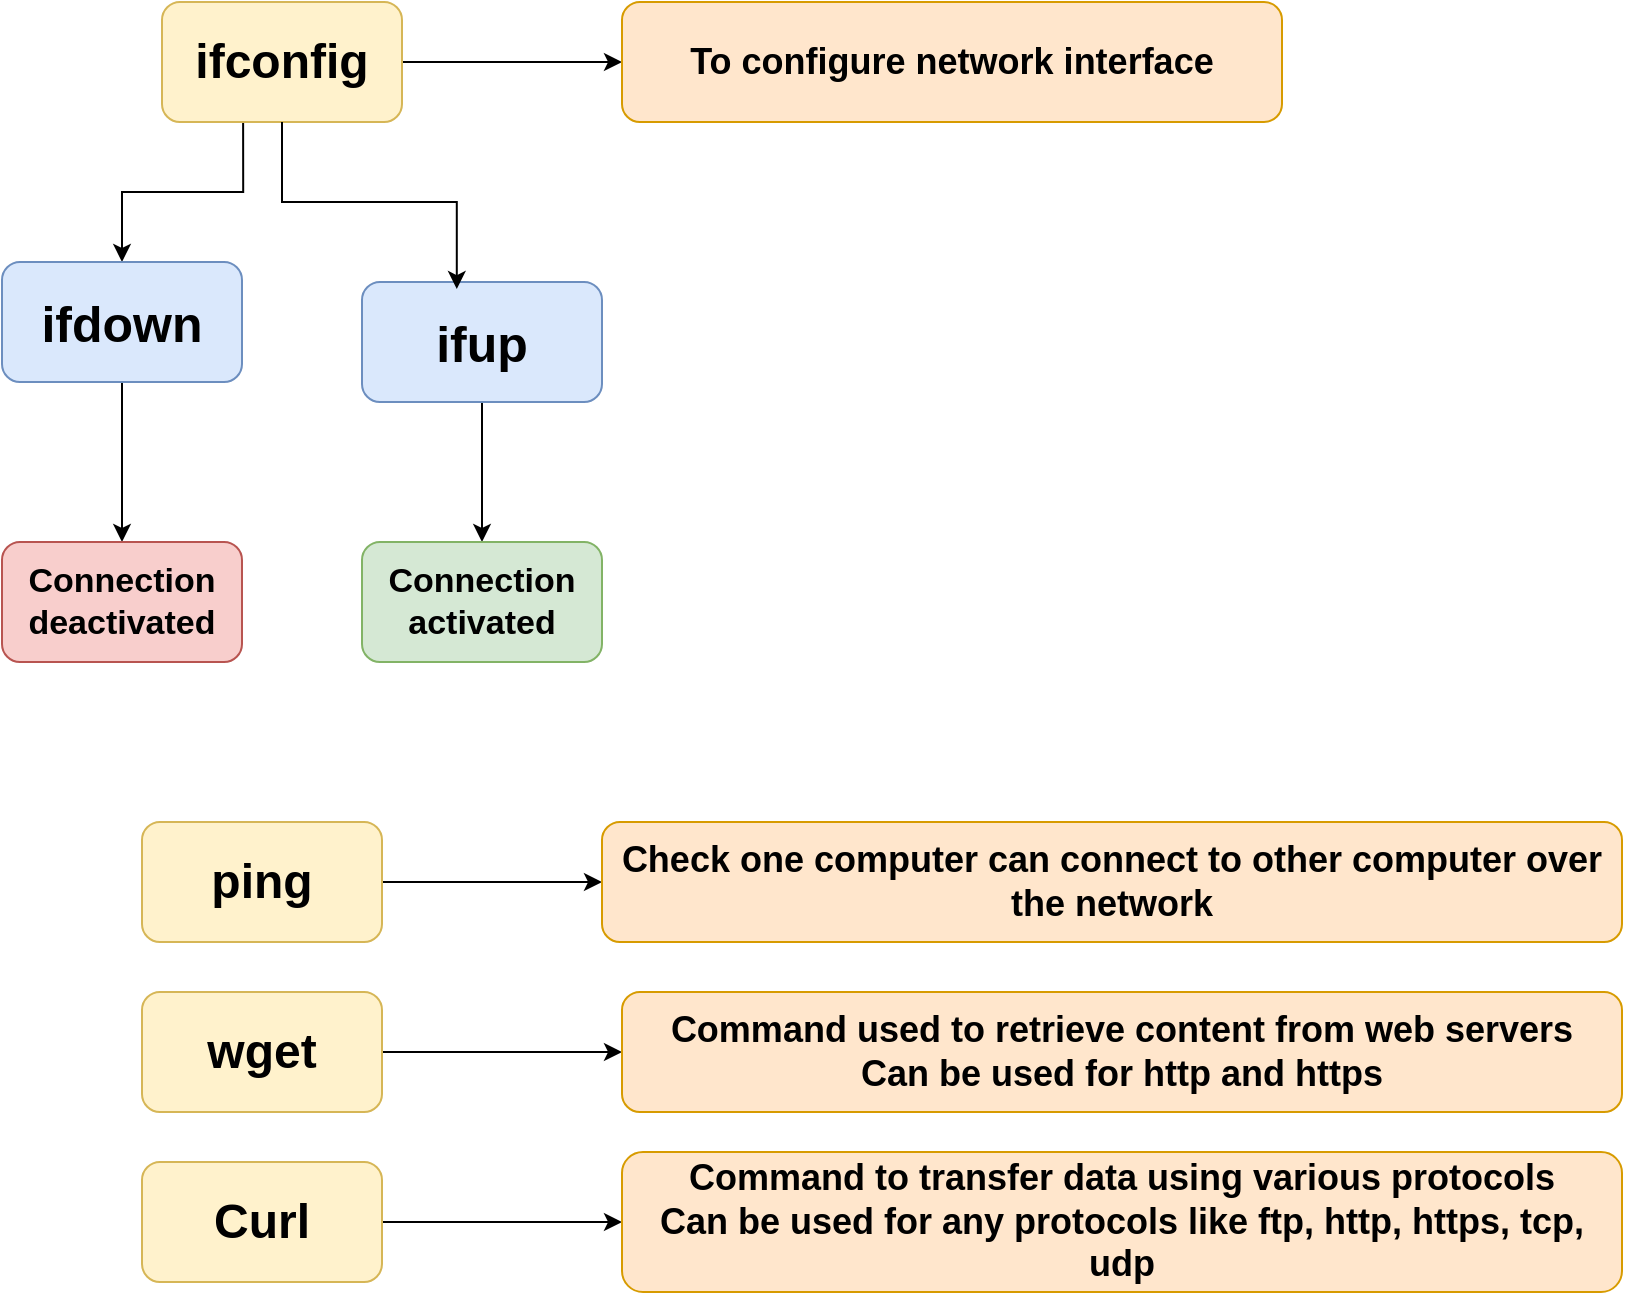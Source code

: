 <mxfile version="25.0.3">
  <diagram name="Page-1" id="B9wRc7BZHRILYhLsrpER">
    <mxGraphModel dx="1221" dy="641" grid="1" gridSize="10" guides="1" tooltips="1" connect="1" arrows="1" fold="1" page="1" pageScale="1" pageWidth="827" pageHeight="1169" math="0" shadow="0">
      <root>
        <mxCell id="0" />
        <mxCell id="1" parent="0" />
        <mxCell id="cEG8UcqaAid0UyqIjH31-2" style="edgeStyle=orthogonalEdgeStyle;rounded=0;orthogonalLoop=1;jettySize=auto;html=1;exitX=1;exitY=0.5;exitDx=0;exitDy=0;" edge="1" parent="1" source="cEG8UcqaAid0UyqIjH31-1">
          <mxGeometry relative="1" as="geometry">
            <mxPoint x="320" y="120" as="targetPoint" />
          </mxGeometry>
        </mxCell>
        <mxCell id="cEG8UcqaAid0UyqIjH31-4" style="edgeStyle=orthogonalEdgeStyle;rounded=0;orthogonalLoop=1;jettySize=auto;html=1;exitX=0.338;exitY=1;exitDx=0;exitDy=0;exitPerimeter=0;" edge="1" parent="1" source="cEG8UcqaAid0UyqIjH31-1" target="cEG8UcqaAid0UyqIjH31-5">
          <mxGeometry relative="1" as="geometry">
            <mxPoint x="340" y="210" as="targetPoint" />
          </mxGeometry>
        </mxCell>
        <mxCell id="cEG8UcqaAid0UyqIjH31-1" value="ifconfig" style="rounded=1;whiteSpace=wrap;html=1;fontSize=24;fillColor=#fff2cc;strokeColor=#d6b656;fontStyle=1" vertex="1" parent="1">
          <mxGeometry x="90" y="90" width="120" height="60" as="geometry" />
        </mxCell>
        <mxCell id="cEG8UcqaAid0UyqIjH31-3" value="To configure network interface" style="rounded=1;whiteSpace=wrap;html=1;fontSize=18;fillColor=#ffe6cc;strokeColor=#d79b00;fontStyle=1" vertex="1" parent="1">
          <mxGeometry x="320" y="90" width="330" height="60" as="geometry" />
        </mxCell>
        <mxCell id="cEG8UcqaAid0UyqIjH31-9" value="" style="edgeStyle=orthogonalEdgeStyle;rounded=0;orthogonalLoop=1;jettySize=auto;html=1;" edge="1" parent="1" source="cEG8UcqaAid0UyqIjH31-5" target="cEG8UcqaAid0UyqIjH31-8">
          <mxGeometry relative="1" as="geometry" />
        </mxCell>
        <mxCell id="cEG8UcqaAid0UyqIjH31-5" value="ifdown" style="rounded=1;whiteSpace=wrap;html=1;fillColor=#dae8fc;strokeColor=#6c8ebf;fontSize=25;fontStyle=1" vertex="1" parent="1">
          <mxGeometry x="10" y="220" width="120" height="60" as="geometry" />
        </mxCell>
        <mxCell id="cEG8UcqaAid0UyqIjH31-11" style="edgeStyle=orthogonalEdgeStyle;rounded=0;orthogonalLoop=1;jettySize=auto;html=1;exitX=0.5;exitY=1;exitDx=0;exitDy=0;entryX=0.5;entryY=0;entryDx=0;entryDy=0;" edge="1" parent="1" source="cEG8UcqaAid0UyqIjH31-6" target="cEG8UcqaAid0UyqIjH31-10">
          <mxGeometry relative="1" as="geometry" />
        </mxCell>
        <mxCell id="cEG8UcqaAid0UyqIjH31-6" value="ifup" style="rounded=1;whiteSpace=wrap;html=1;fillColor=#dae8fc;strokeColor=#6c8ebf;fontSize=25;fontStyle=1" vertex="1" parent="1">
          <mxGeometry x="190" y="230" width="120" height="60" as="geometry" />
        </mxCell>
        <mxCell id="cEG8UcqaAid0UyqIjH31-7" style="edgeStyle=orthogonalEdgeStyle;rounded=0;orthogonalLoop=1;jettySize=auto;html=1;exitX=0.5;exitY=1;exitDx=0;exitDy=0;entryX=0.395;entryY=0.059;entryDx=0;entryDy=0;entryPerimeter=0;" edge="1" parent="1" source="cEG8UcqaAid0UyqIjH31-1" target="cEG8UcqaAid0UyqIjH31-6">
          <mxGeometry relative="1" as="geometry" />
        </mxCell>
        <mxCell id="cEG8UcqaAid0UyqIjH31-8" value="Connection deactivated" style="rounded=1;whiteSpace=wrap;html=1;fillColor=#f8cecc;strokeColor=#b85450;fontSize=17;fontStyle=1" vertex="1" parent="1">
          <mxGeometry x="10" y="360" width="120" height="60" as="geometry" />
        </mxCell>
        <mxCell id="cEG8UcqaAid0UyqIjH31-10" value="Connection activated" style="rounded=1;whiteSpace=wrap;html=1;fillColor=#d5e8d4;strokeColor=#82b366;fontSize=17;fontStyle=1" vertex="1" parent="1">
          <mxGeometry x="190" y="360" width="120" height="60" as="geometry" />
        </mxCell>
        <mxCell id="cEG8UcqaAid0UyqIjH31-13" style="edgeStyle=orthogonalEdgeStyle;rounded=0;orthogonalLoop=1;jettySize=auto;html=1;exitX=1;exitY=0.5;exitDx=0;exitDy=0;" edge="1" parent="1" source="cEG8UcqaAid0UyqIjH31-12">
          <mxGeometry relative="1" as="geometry">
            <mxPoint x="310" y="530" as="targetPoint" />
          </mxGeometry>
        </mxCell>
        <mxCell id="cEG8UcqaAid0UyqIjH31-12" value="ping" style="rounded=1;whiteSpace=wrap;html=1;fontSize=24;fillColor=#fff2cc;strokeColor=#d6b656;fontStyle=1" vertex="1" parent="1">
          <mxGeometry x="80" y="500" width="120" height="60" as="geometry" />
        </mxCell>
        <mxCell id="cEG8UcqaAid0UyqIjH31-14" value="Check one computer can connect to other computer over the network" style="rounded=1;whiteSpace=wrap;html=1;fontSize=18;fillColor=#ffe6cc;strokeColor=#d79b00;fontStyle=1" vertex="1" parent="1">
          <mxGeometry x="310" y="500" width="510" height="60" as="geometry" />
        </mxCell>
        <mxCell id="cEG8UcqaAid0UyqIjH31-16" style="edgeStyle=orthogonalEdgeStyle;rounded=0;orthogonalLoop=1;jettySize=auto;html=1;exitX=1;exitY=0.5;exitDx=0;exitDy=0;" edge="1" parent="1" source="cEG8UcqaAid0UyqIjH31-15">
          <mxGeometry relative="1" as="geometry">
            <mxPoint x="320" y="615" as="targetPoint" />
          </mxGeometry>
        </mxCell>
        <mxCell id="cEG8UcqaAid0UyqIjH31-15" value="wget" style="rounded=1;whiteSpace=wrap;html=1;fontSize=24;fillColor=#fff2cc;strokeColor=#d6b656;fontStyle=1" vertex="1" parent="1">
          <mxGeometry x="80" y="585" width="120" height="60" as="geometry" />
        </mxCell>
        <mxCell id="cEG8UcqaAid0UyqIjH31-17" value="Command used to retrieve content from web servers&lt;div&gt;Can be used for http and https&lt;/div&gt;" style="rounded=1;whiteSpace=wrap;html=1;fontSize=18;fillColor=#ffe6cc;strokeColor=#d79b00;fontStyle=1" vertex="1" parent="1">
          <mxGeometry x="320" y="585" width="500" height="60" as="geometry" />
        </mxCell>
        <mxCell id="cEG8UcqaAid0UyqIjH31-20" style="edgeStyle=orthogonalEdgeStyle;rounded=0;orthogonalLoop=1;jettySize=auto;html=1;exitX=1;exitY=0.5;exitDx=0;exitDy=0;entryX=0;entryY=0.5;entryDx=0;entryDy=0;" edge="1" parent="1" source="cEG8UcqaAid0UyqIjH31-18" target="cEG8UcqaAid0UyqIjH31-19">
          <mxGeometry relative="1" as="geometry" />
        </mxCell>
        <mxCell id="cEG8UcqaAid0UyqIjH31-18" value="Curl" style="rounded=1;whiteSpace=wrap;html=1;fontSize=24;fillColor=#fff2cc;strokeColor=#d6b656;fontStyle=1" vertex="1" parent="1">
          <mxGeometry x="80" y="670" width="120" height="60" as="geometry" />
        </mxCell>
        <mxCell id="cEG8UcqaAid0UyqIjH31-19" value="Command to transfer data using various protocols&lt;div&gt;Can be used for any protocols like ftp, http, https, tcp, udp&lt;/div&gt;" style="rounded=1;whiteSpace=wrap;html=1;fontSize=18;fillColor=#ffe6cc;strokeColor=#d79b00;fontStyle=1" vertex="1" parent="1">
          <mxGeometry x="320" y="665" width="500" height="70" as="geometry" />
        </mxCell>
      </root>
    </mxGraphModel>
  </diagram>
</mxfile>
